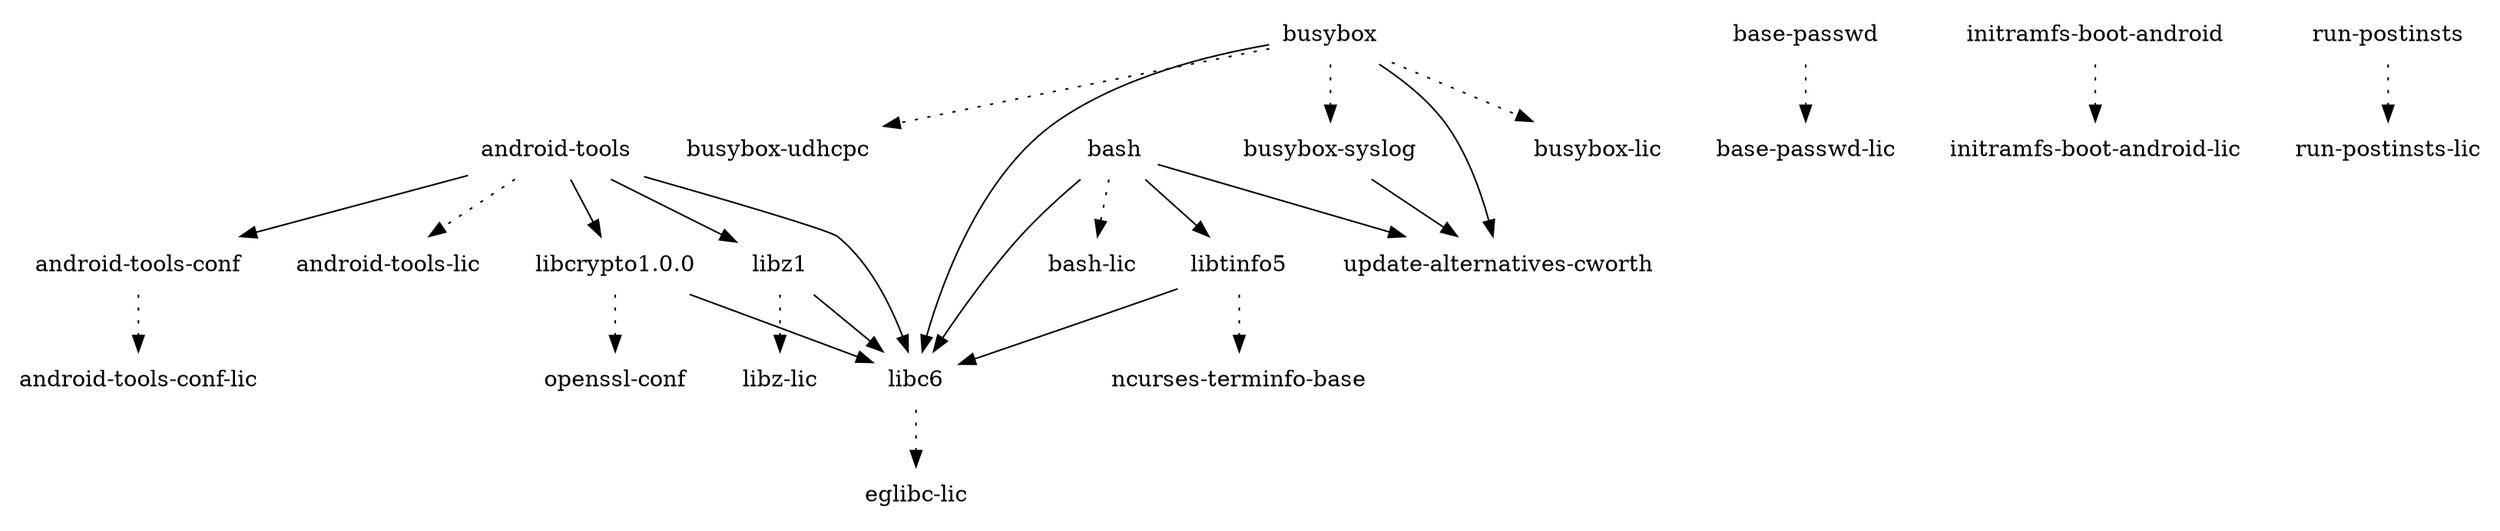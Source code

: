 digraph depends {
    node [shape=plaintext]
"android-tools" -> "android-tools-conf";
"android-tools" -> "android-tools-lic" [style=dotted];
"android-tools" -> "libc6";
"android-tools" -> "libcrypto1.0.0";
"android-tools" -> "libz1";
"android-tools-conf" -> "android-tools-conf-lic" [style=dotted];
"base-passwd" -> "base-passwd-lic" [style=dotted];
"bash" -> "bash-lic" [style=dotted];
"bash" -> "libc6";
"bash" -> "libtinfo5";
"bash" -> "update-alternatives-cworth";
"busybox" -> "busybox-lic" [style=dotted];
"busybox" -> "busybox-syslog" [style=dotted];
"busybox" -> "busybox-udhcpc" [style=dotted];
"busybox" -> "libc6";
"busybox" -> "update-alternatives-cworth";
"busybox-syslog" -> "update-alternatives-cworth";
"initramfs-boot-android" -> "initramfs-boot-android-lic" [style=dotted];
"libc6" -> "eglibc-lic" [style=dotted];
"libcrypto1.0.0" -> "libc6";
"libcrypto1.0.0" -> "openssl-conf" [style=dotted];
"libtinfo5" -> "libc6";
"libtinfo5" -> "ncurses-terminfo-base" [style=dotted];
"libz1" -> "libc6";
"libz1" -> "libz-lic" [style=dotted];
"run-postinsts" -> "run-postinsts-lic" [style=dotted];
}

